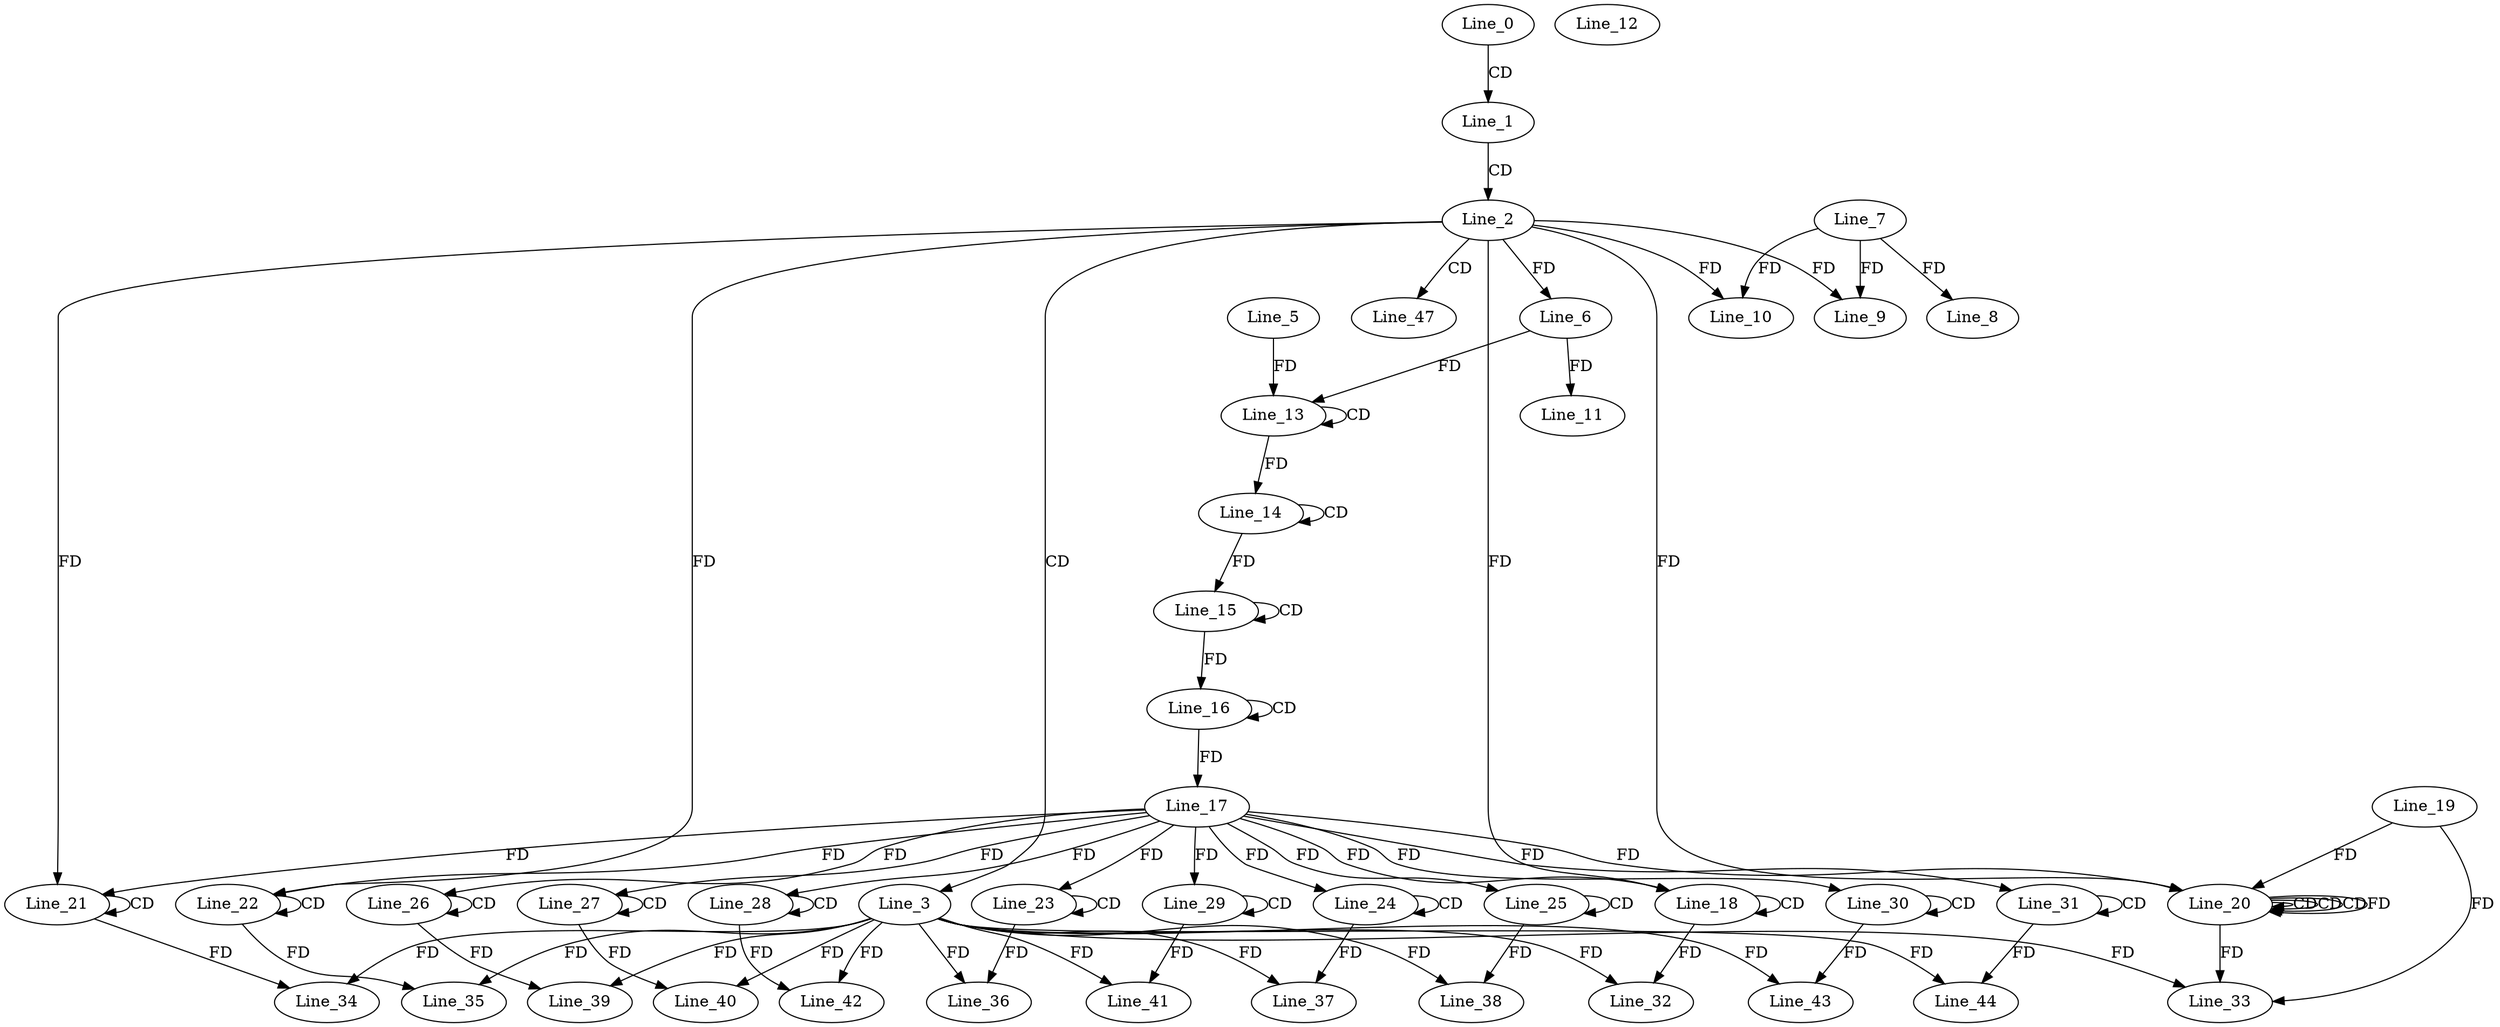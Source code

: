 digraph G {
  Line_0;
  Line_1;
  Line_2;
  Line_3;
  Line_6;
  Line_7;
  Line_8;
  Line_9;
  Line_9;
  Line_10;
  Line_10;
  Line_6;
  Line_11;
  Line_12;
  Line_13;
  Line_13;
  Line_5;
  Line_14;
  Line_14;
  Line_14;
  Line_15;
  Line_15;
  Line_16;
  Line_16;
  Line_17;
  Line_18;
  Line_18;
  Line_17;
  Line_18;
  Line_20;
  Line_20;
  Line_20;
  Line_20;
  Line_19;
  Line_20;
  Line_21;
  Line_21;
  Line_21;
  Line_22;
  Line_22;
  Line_22;
  Line_23;
  Line_23;
  Line_24;
  Line_24;
  Line_25;
  Line_25;
  Line_26;
  Line_26;
  Line_27;
  Line_27;
  Line_28;
  Line_28;
  Line_29;
  Line_29;
  Line_30;
  Line_30;
  Line_31;
  Line_31;
  Line_32;
  Line_33;
  Line_34;
  Line_35;
  Line_36;
  Line_37;
  Line_38;
  Line_39;
  Line_40;
  Line_41;
  Line_42;
  Line_43;
  Line_44;
  Line_47;
  Line_0 -> Line_1 [ label="CD" ];
  Line_1 -> Line_2 [ label="CD" ];
  Line_2 -> Line_3 [ label="CD" ];
  Line_2 -> Line_6 [ label="FD" ];
  Line_7 -> Line_8 [ label="FD" ];
  Line_7 -> Line_9 [ label="FD" ];
  Line_2 -> Line_9 [ label="FD" ];
  Line_7 -> Line_10 [ label="FD" ];
  Line_2 -> Line_10 [ label="FD" ];
  Line_6 -> Line_11 [ label="FD" ];
  Line_13 -> Line_13 [ label="CD" ];
  Line_5 -> Line_13 [ label="FD" ];
  Line_6 -> Line_13 [ label="FD" ];
  Line_14 -> Line_14 [ label="CD" ];
  Line_13 -> Line_14 [ label="FD" ];
  Line_15 -> Line_15 [ label="CD" ];
  Line_14 -> Line_15 [ label="FD" ];
  Line_16 -> Line_16 [ label="CD" ];
  Line_15 -> Line_16 [ label="FD" ];
  Line_16 -> Line_17 [ label="FD" ];
  Line_18 -> Line_18 [ label="CD" ];
  Line_17 -> Line_18 [ label="FD" ];
  Line_2 -> Line_18 [ label="FD" ];
  Line_20 -> Line_20 [ label="CD" ];
  Line_20 -> Line_20 [ label="CD" ];
  Line_2 -> Line_20 [ label="FD" ];
  Line_20 -> Line_20 [ label="CD" ];
  Line_19 -> Line_20 [ label="FD" ];
  Line_20 -> Line_20 [ label="FD" ];
  Line_17 -> Line_20 [ label="FD" ];
  Line_21 -> Line_21 [ label="CD" ];
  Line_17 -> Line_21 [ label="FD" ];
  Line_2 -> Line_21 [ label="FD" ];
  Line_22 -> Line_22 [ label="CD" ];
  Line_17 -> Line_22 [ label="FD" ];
  Line_2 -> Line_22 [ label="FD" ];
  Line_23 -> Line_23 [ label="CD" ];
  Line_17 -> Line_23 [ label="FD" ];
  Line_24 -> Line_24 [ label="CD" ];
  Line_17 -> Line_24 [ label="FD" ];
  Line_25 -> Line_25 [ label="CD" ];
  Line_17 -> Line_25 [ label="FD" ];
  Line_26 -> Line_26 [ label="CD" ];
  Line_17 -> Line_26 [ label="FD" ];
  Line_27 -> Line_27 [ label="CD" ];
  Line_17 -> Line_27 [ label="FD" ];
  Line_28 -> Line_28 [ label="CD" ];
  Line_17 -> Line_28 [ label="FD" ];
  Line_29 -> Line_29 [ label="CD" ];
  Line_17 -> Line_29 [ label="FD" ];
  Line_30 -> Line_30 [ label="CD" ];
  Line_17 -> Line_30 [ label="FD" ];
  Line_31 -> Line_31 [ label="CD" ];
  Line_17 -> Line_31 [ label="FD" ];
  Line_3 -> Line_32 [ label="FD" ];
  Line_18 -> Line_32 [ label="FD" ];
  Line_3 -> Line_33 [ label="FD" ];
  Line_19 -> Line_33 [ label="FD" ];
  Line_20 -> Line_33 [ label="FD" ];
  Line_3 -> Line_34 [ label="FD" ];
  Line_21 -> Line_34 [ label="FD" ];
  Line_3 -> Line_35 [ label="FD" ];
  Line_22 -> Line_35 [ label="FD" ];
  Line_3 -> Line_36 [ label="FD" ];
  Line_23 -> Line_36 [ label="FD" ];
  Line_3 -> Line_37 [ label="FD" ];
  Line_24 -> Line_37 [ label="FD" ];
  Line_3 -> Line_38 [ label="FD" ];
  Line_25 -> Line_38 [ label="FD" ];
  Line_3 -> Line_39 [ label="FD" ];
  Line_26 -> Line_39 [ label="FD" ];
  Line_3 -> Line_40 [ label="FD" ];
  Line_27 -> Line_40 [ label="FD" ];
  Line_3 -> Line_41 [ label="FD" ];
  Line_29 -> Line_41 [ label="FD" ];
  Line_3 -> Line_42 [ label="FD" ];
  Line_28 -> Line_42 [ label="FD" ];
  Line_3 -> Line_43 [ label="FD" ];
  Line_30 -> Line_43 [ label="FD" ];
  Line_3 -> Line_44 [ label="FD" ];
  Line_31 -> Line_44 [ label="FD" ];
  Line_2 -> Line_47 [ label="CD" ];
}
